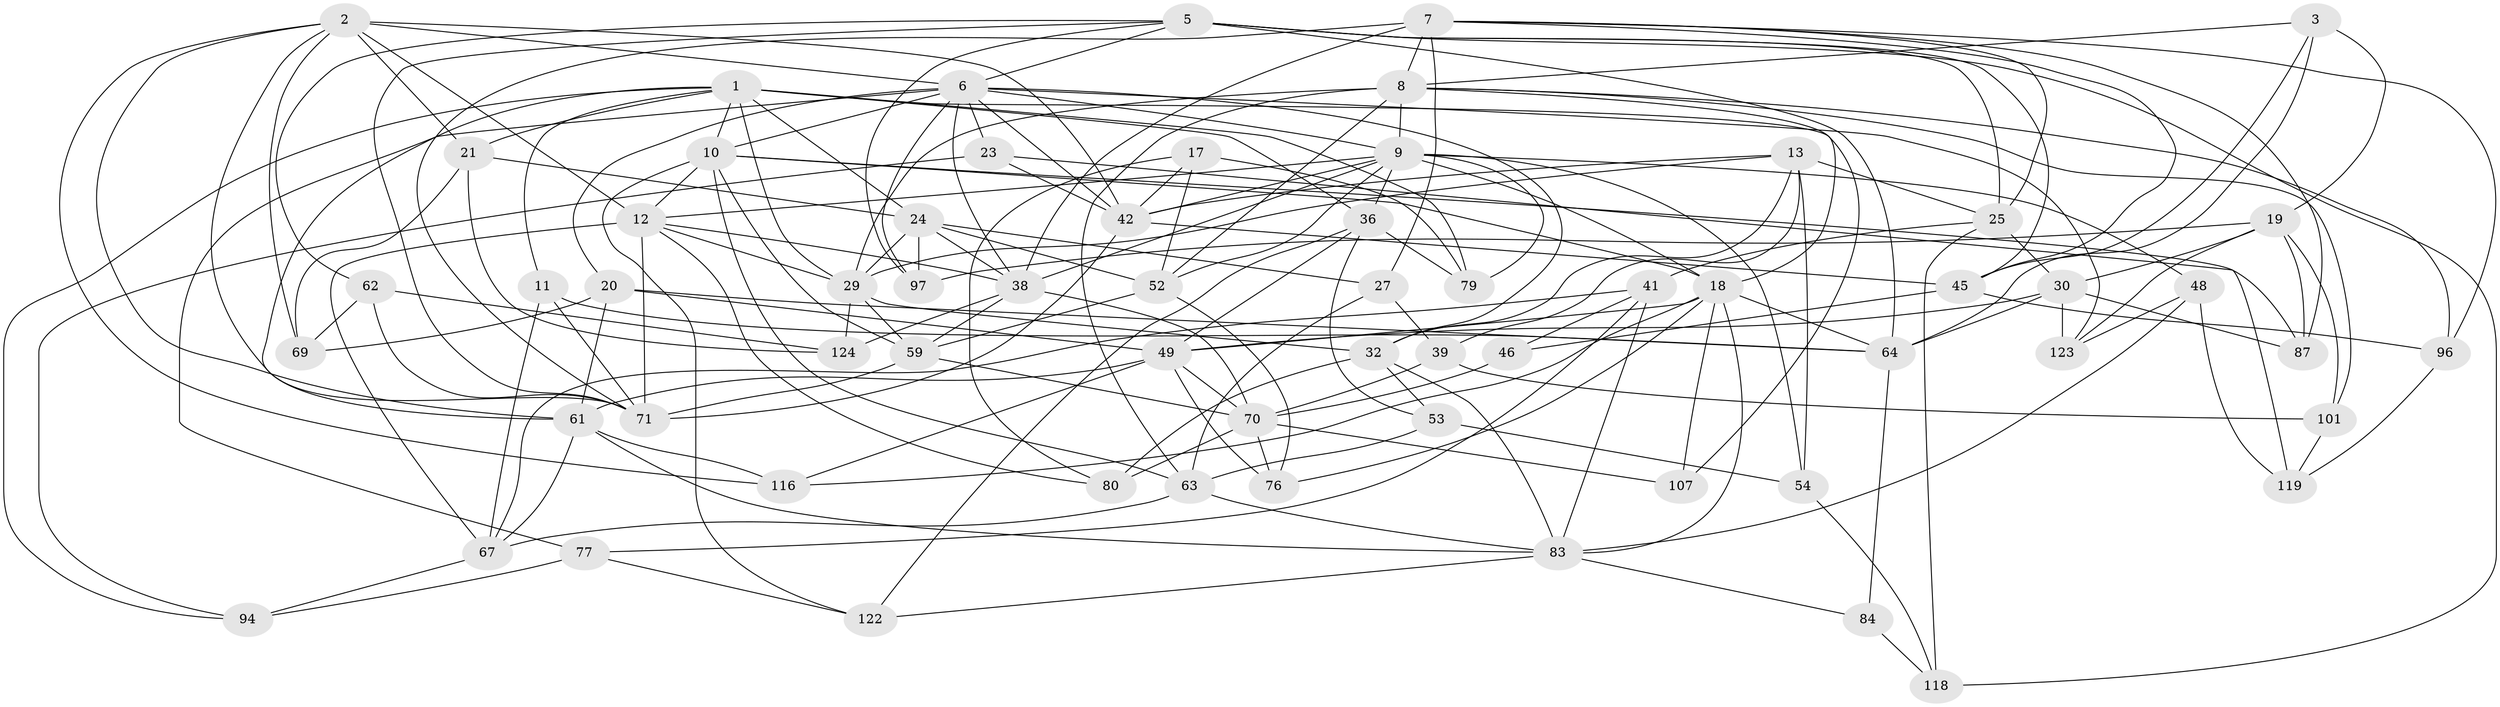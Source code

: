 // original degree distribution, {4: 1.0}
// Generated by graph-tools (version 1.1) at 2025/20/03/04/25 18:20:39]
// undirected, 63 vertices, 181 edges
graph export_dot {
graph [start="1"]
  node [color=gray90,style=filled];
  1 [super="+15+37"];
  2 [super="+4"];
  3;
  5 [super="+14"];
  6 [super="+51+56"];
  7 [super="+66+47"];
  8 [super="+44+72"];
  9 [super="+114+28"];
  10 [super="+22"];
  11;
  12 [super="+16"];
  13 [super="+65"];
  17;
  18 [super="+126+43"];
  19 [super="+110"];
  20 [super="+120"];
  21 [super="+106"];
  23;
  24 [super="+40"];
  25 [super="+33"];
  27;
  29 [super="+35+31"];
  30 [super="+99"];
  32 [super="+68"];
  36 [super="+75"];
  38 [super="+50+86"];
  39;
  41 [super="+55"];
  42 [super="+58+113"];
  45 [super="+60"];
  46;
  48;
  49 [super="+91+73"];
  52 [super="+111"];
  53;
  54;
  59 [super="+104"];
  61 [super="+115"];
  62;
  63 [super="+81"];
  64 [super="+85+93"];
  67 [super="+100"];
  69;
  70 [super="+92+109"];
  71 [super="+82+78"];
  76;
  77;
  79;
  80;
  83 [super="+98"];
  84;
  87;
  94;
  96;
  97;
  101;
  107;
  116;
  118;
  119;
  122;
  123;
  124;
  1 -- 36;
  1 -- 94;
  1 -- 79;
  1 -- 29;
  1 -- 21;
  1 -- 24;
  1 -- 107;
  1 -- 11;
  1 -- 61;
  1 -- 10;
  2 -- 69;
  2 -- 12;
  2 -- 116;
  2 -- 21;
  2 -- 42;
  2 -- 61;
  2 -- 6;
  2 -- 71;
  3 -- 45;
  3 -- 19;
  3 -- 64;
  3 -- 8;
  5 -- 64;
  5 -- 118;
  5 -- 97;
  5 -- 25;
  5 -- 62;
  5 -- 6;
  5 -- 45;
  5 -- 71;
  6 -- 123;
  6 -- 32;
  6 -- 97;
  6 -- 20;
  6 -- 23;
  6 -- 10;
  6 -- 38;
  6 -- 42;
  6 -- 77;
  6 -- 9;
  7 -- 27;
  7 -- 38 [weight=3];
  7 -- 8;
  7 -- 71;
  7 -- 87;
  7 -- 96;
  7 -- 25;
  7 -- 45;
  8 -- 29;
  8 -- 52;
  8 -- 63;
  8 -- 96;
  8 -- 18;
  8 -- 101;
  8 -- 9 [weight=2];
  9 -- 18;
  9 -- 42;
  9 -- 48;
  9 -- 79;
  9 -- 36;
  9 -- 38;
  9 -- 12;
  9 -- 54;
  9 -- 52;
  10 -- 122;
  10 -- 87;
  10 -- 59;
  10 -- 18;
  10 -- 12;
  10 -- 63;
  11 -- 67;
  11 -- 64;
  11 -- 71;
  12 -- 67;
  12 -- 80;
  12 -- 71;
  12 -- 29;
  12 -- 38;
  13 -- 54;
  13 -- 39;
  13 -- 32;
  13 -- 25;
  13 -- 29;
  13 -- 42;
  17 -- 80;
  17 -- 79;
  17 -- 42;
  17 -- 52;
  18 -- 76;
  18 -- 64;
  18 -- 107 [weight=2];
  18 -- 49;
  18 -- 116;
  18 -- 83;
  19 -- 87;
  19 -- 123;
  19 -- 97;
  19 -- 101;
  19 -- 30;
  20 -- 69;
  20 -- 64;
  20 -- 49;
  20 -- 61 [weight=2];
  21 -- 24 [weight=2];
  21 -- 124;
  21 -- 69;
  23 -- 119;
  23 -- 94;
  23 -- 42;
  24 -- 27;
  24 -- 52;
  24 -- 38;
  24 -- 97;
  24 -- 29;
  25 -- 118;
  25 -- 30;
  25 -- 41;
  27 -- 63;
  27 -- 39;
  29 -- 32;
  29 -- 124;
  29 -- 59;
  30 -- 87;
  30 -- 123;
  30 -- 49;
  30 -- 64;
  32 -- 80;
  32 -- 53;
  32 -- 83;
  36 -- 53;
  36 -- 122;
  36 -- 79;
  36 -- 49;
  38 -- 70;
  38 -- 124;
  38 -- 59;
  39 -- 101;
  39 -- 70;
  41 -- 46 [weight=2];
  41 -- 77;
  41 -- 67;
  41 -- 83;
  42 -- 45;
  42 -- 71;
  45 -- 46;
  45 -- 96;
  46 -- 70;
  48 -- 119;
  48 -- 123;
  48 -- 83;
  49 -- 76;
  49 -- 116;
  49 -- 70;
  49 -- 61;
  52 -- 76;
  52 -- 59;
  53 -- 54;
  53 -- 63;
  54 -- 118;
  59 -- 70;
  59 -- 71;
  61 -- 116;
  61 -- 83;
  61 -- 67;
  62 -- 124;
  62 -- 69;
  62 -- 71;
  63 -- 83;
  63 -- 67;
  64 -- 84 [weight=2];
  67 -- 94;
  70 -- 76;
  70 -- 80;
  70 -- 107;
  77 -- 122;
  77 -- 94;
  83 -- 84;
  83 -- 122;
  84 -- 118;
  96 -- 119;
  101 -- 119;
}
